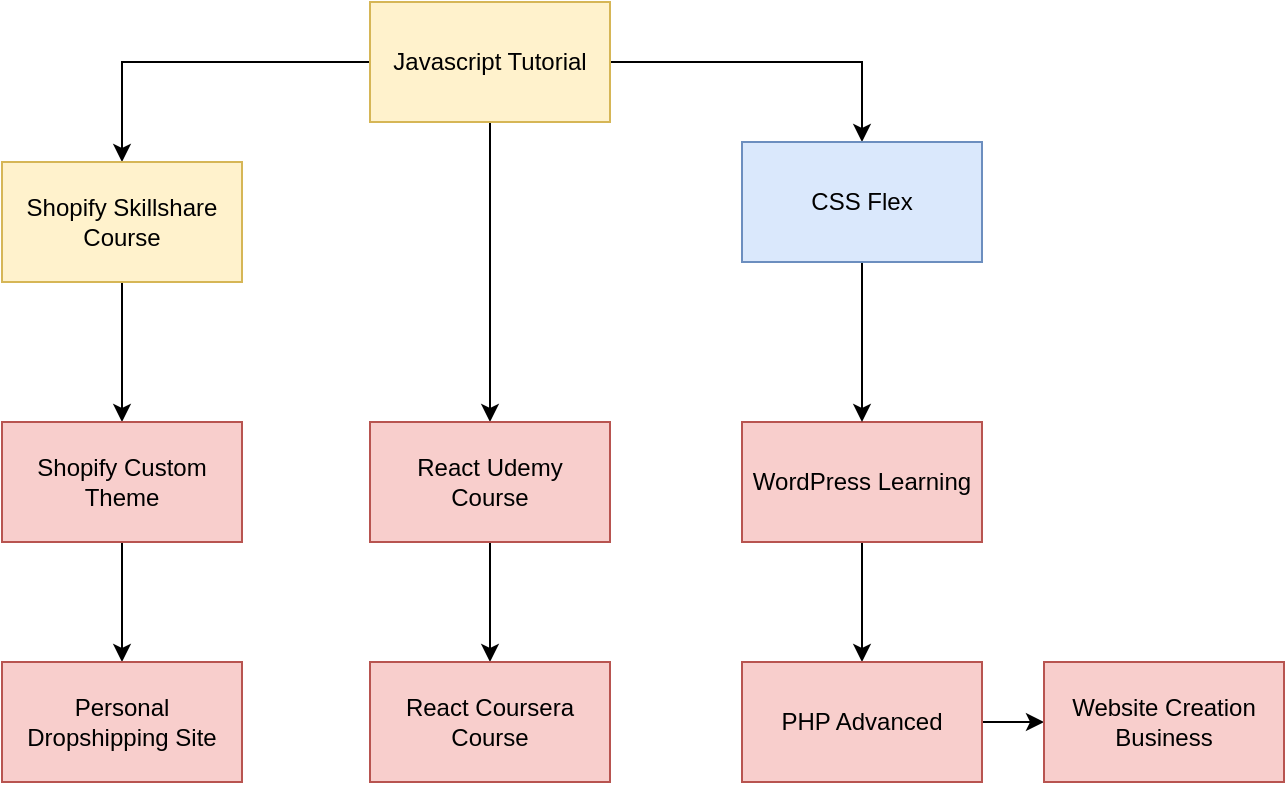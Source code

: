 <mxfile version="13.8.0" type="github"><diagram id="TEm5wFMoIlHnxXVZaOGQ" name="Page-1"><mxGraphModel dx="1422" dy="791" grid="1" gridSize="10" guides="1" tooltips="1" connect="1" arrows="1" fold="1" page="1" pageScale="1" pageWidth="827" pageHeight="1169" math="0" shadow="0"><root><mxCell id="0"/><mxCell id="1" parent="0"/><mxCell id="4MiqyjS8FKUNqwoIHn9k-9" style="edgeStyle=orthogonalEdgeStyle;rounded=0;orthogonalLoop=1;jettySize=auto;html=1;" edge="1" parent="1" source="4MiqyjS8FKUNqwoIHn9k-2" target="4MiqyjS8FKUNqwoIHn9k-4"><mxGeometry relative="1" as="geometry"/></mxCell><mxCell id="4MiqyjS8FKUNqwoIHn9k-10" style="edgeStyle=orthogonalEdgeStyle;rounded=0;orthogonalLoop=1;jettySize=auto;html=1;entryX=0.5;entryY=0;entryDx=0;entryDy=0;" edge="1" parent="1" source="4MiqyjS8FKUNqwoIHn9k-2" target="4MiqyjS8FKUNqwoIHn9k-6"><mxGeometry relative="1" as="geometry"/></mxCell><mxCell id="4MiqyjS8FKUNqwoIHn9k-12" style="edgeStyle=orthogonalEdgeStyle;rounded=0;orthogonalLoop=1;jettySize=auto;html=1;" edge="1" parent="1" source="4MiqyjS8FKUNqwoIHn9k-2" target="4MiqyjS8FKUNqwoIHn9k-13"><mxGeometry relative="1" as="geometry"><mxPoint x="240" y="390" as="targetPoint"/></mxGeometry></mxCell><mxCell id="4MiqyjS8FKUNqwoIHn9k-2" value="Javascript Tutorial" style="rounded=0;whiteSpace=wrap;html=1;fillColor=#fff2cc;strokeColor=#d6b656;" vertex="1" parent="1"><mxGeometry x="314" y="100" width="120" height="60" as="geometry"/></mxCell><mxCell id="4MiqyjS8FKUNqwoIHn9k-11" style="edgeStyle=orthogonalEdgeStyle;rounded=0;orthogonalLoop=1;jettySize=auto;html=1;entryX=0.5;entryY=0;entryDx=0;entryDy=0;" edge="1" parent="1" source="4MiqyjS8FKUNqwoIHn9k-6" target="4MiqyjS8FKUNqwoIHn9k-8"><mxGeometry relative="1" as="geometry"/></mxCell><mxCell id="4MiqyjS8FKUNqwoIHn9k-6" value="&lt;div&gt;React Udemy &lt;br&gt;&lt;/div&gt;&lt;div&gt;Course&lt;/div&gt;" style="rounded=0;whiteSpace=wrap;html=1;fillColor=#f8cecc;strokeColor=#b85450;" vertex="1" parent="1"><mxGeometry x="314" y="310" width="120" height="60" as="geometry"/></mxCell><mxCell id="4MiqyjS8FKUNqwoIHn9k-8" value="React Coursera Course" style="rounded=0;whiteSpace=wrap;html=1;fillColor=#f8cecc;strokeColor=#b85450;" vertex="1" parent="1"><mxGeometry x="314" y="430" width="120" height="60" as="geometry"/></mxCell><mxCell id="4MiqyjS8FKUNqwoIHn9k-14" style="edgeStyle=orthogonalEdgeStyle;rounded=0;orthogonalLoop=1;jettySize=auto;html=1;" edge="1" parent="1" source="4MiqyjS8FKUNqwoIHn9k-13" target="4MiqyjS8FKUNqwoIHn9k-15"><mxGeometry relative="1" as="geometry"><mxPoint x="190" y="480" as="targetPoint"/></mxGeometry></mxCell><mxCell id="4MiqyjS8FKUNqwoIHn9k-13" value="&lt;div&gt;Shopify Skillshare Course&lt;/div&gt;" style="rounded=0;whiteSpace=wrap;html=1;fillColor=#fff2cc;strokeColor=#d6b656;" vertex="1" parent="1"><mxGeometry x="130" y="180" width="120" height="60" as="geometry"/></mxCell><mxCell id="4MiqyjS8FKUNqwoIHn9k-24" style="edgeStyle=orthogonalEdgeStyle;rounded=0;orthogonalLoop=1;jettySize=auto;html=1;" edge="1" parent="1" source="4MiqyjS8FKUNqwoIHn9k-15" target="4MiqyjS8FKUNqwoIHn9k-25"><mxGeometry relative="1" as="geometry"><mxPoint x="190" y="600" as="targetPoint"/></mxGeometry></mxCell><mxCell id="4MiqyjS8FKUNqwoIHn9k-15" value="&lt;div&gt;Shopify Custom Theme&lt;/div&gt;" style="rounded=0;whiteSpace=wrap;html=1;fillColor=#f8cecc;strokeColor=#b85450;" vertex="1" parent="1"><mxGeometry x="130" y="310" width="120" height="60" as="geometry"/></mxCell><mxCell id="4MiqyjS8FKUNqwoIHn9k-20" style="edgeStyle=orthogonalEdgeStyle;rounded=0;orthogonalLoop=1;jettySize=auto;html=1;" edge="1" parent="1" source="4MiqyjS8FKUNqwoIHn9k-18" target="4MiqyjS8FKUNqwoIHn9k-21"><mxGeometry relative="1" as="geometry"><mxPoint x="720" y="480" as="targetPoint"/></mxGeometry></mxCell><mxCell id="4MiqyjS8FKUNqwoIHn9k-18" value="WordPress Learning" style="rounded=0;whiteSpace=wrap;html=1;fillColor=#f8cecc;strokeColor=#b85450;" vertex="1" parent="1"><mxGeometry x="500" y="310" width="120" height="60" as="geometry"/></mxCell><mxCell id="4MiqyjS8FKUNqwoIHn9k-22" style="edgeStyle=orthogonalEdgeStyle;rounded=0;orthogonalLoop=1;jettySize=auto;html=1;" edge="1" parent="1" source="4MiqyjS8FKUNqwoIHn9k-21" target="4MiqyjS8FKUNqwoIHn9k-23"><mxGeometry relative="1" as="geometry"><mxPoint x="720" y="600" as="targetPoint"/></mxGeometry></mxCell><mxCell id="4MiqyjS8FKUNqwoIHn9k-21" value="&lt;div&gt;PHP Advanced&lt;/div&gt;" style="rounded=0;whiteSpace=wrap;html=1;fillColor=#f8cecc;strokeColor=#b85450;" vertex="1" parent="1"><mxGeometry x="500" y="430" width="120" height="60" as="geometry"/></mxCell><mxCell id="4MiqyjS8FKUNqwoIHn9k-23" value="Website Creation Business" style="rounded=0;whiteSpace=wrap;html=1;fillColor=#f8cecc;strokeColor=#b85450;" vertex="1" parent="1"><mxGeometry x="651" y="430" width="120" height="60" as="geometry"/></mxCell><mxCell id="4MiqyjS8FKUNqwoIHn9k-25" value="Personal Dropshipping Site" style="rounded=0;whiteSpace=wrap;html=1;fillColor=#f8cecc;strokeColor=#b85450;" vertex="1" parent="1"><mxGeometry x="130" y="430" width="120" height="60" as="geometry"/></mxCell><mxCell id="4MiqyjS8FKUNqwoIHn9k-33" style="edgeStyle=orthogonalEdgeStyle;rounded=0;orthogonalLoop=1;jettySize=auto;html=1;entryX=0.5;entryY=0;entryDx=0;entryDy=0;" edge="1" parent="1" source="4MiqyjS8FKUNqwoIHn9k-4" target="4MiqyjS8FKUNqwoIHn9k-18"><mxGeometry relative="1" as="geometry"/></mxCell><mxCell id="4MiqyjS8FKUNqwoIHn9k-4" value="CSS Flex" style="rounded=0;whiteSpace=wrap;html=1;fillColor=#dae8fc;strokeColor=#6c8ebf;" vertex="1" parent="1"><mxGeometry x="500" y="170" width="120" height="60" as="geometry"/></mxCell></root></mxGraphModel></diagram></mxfile>